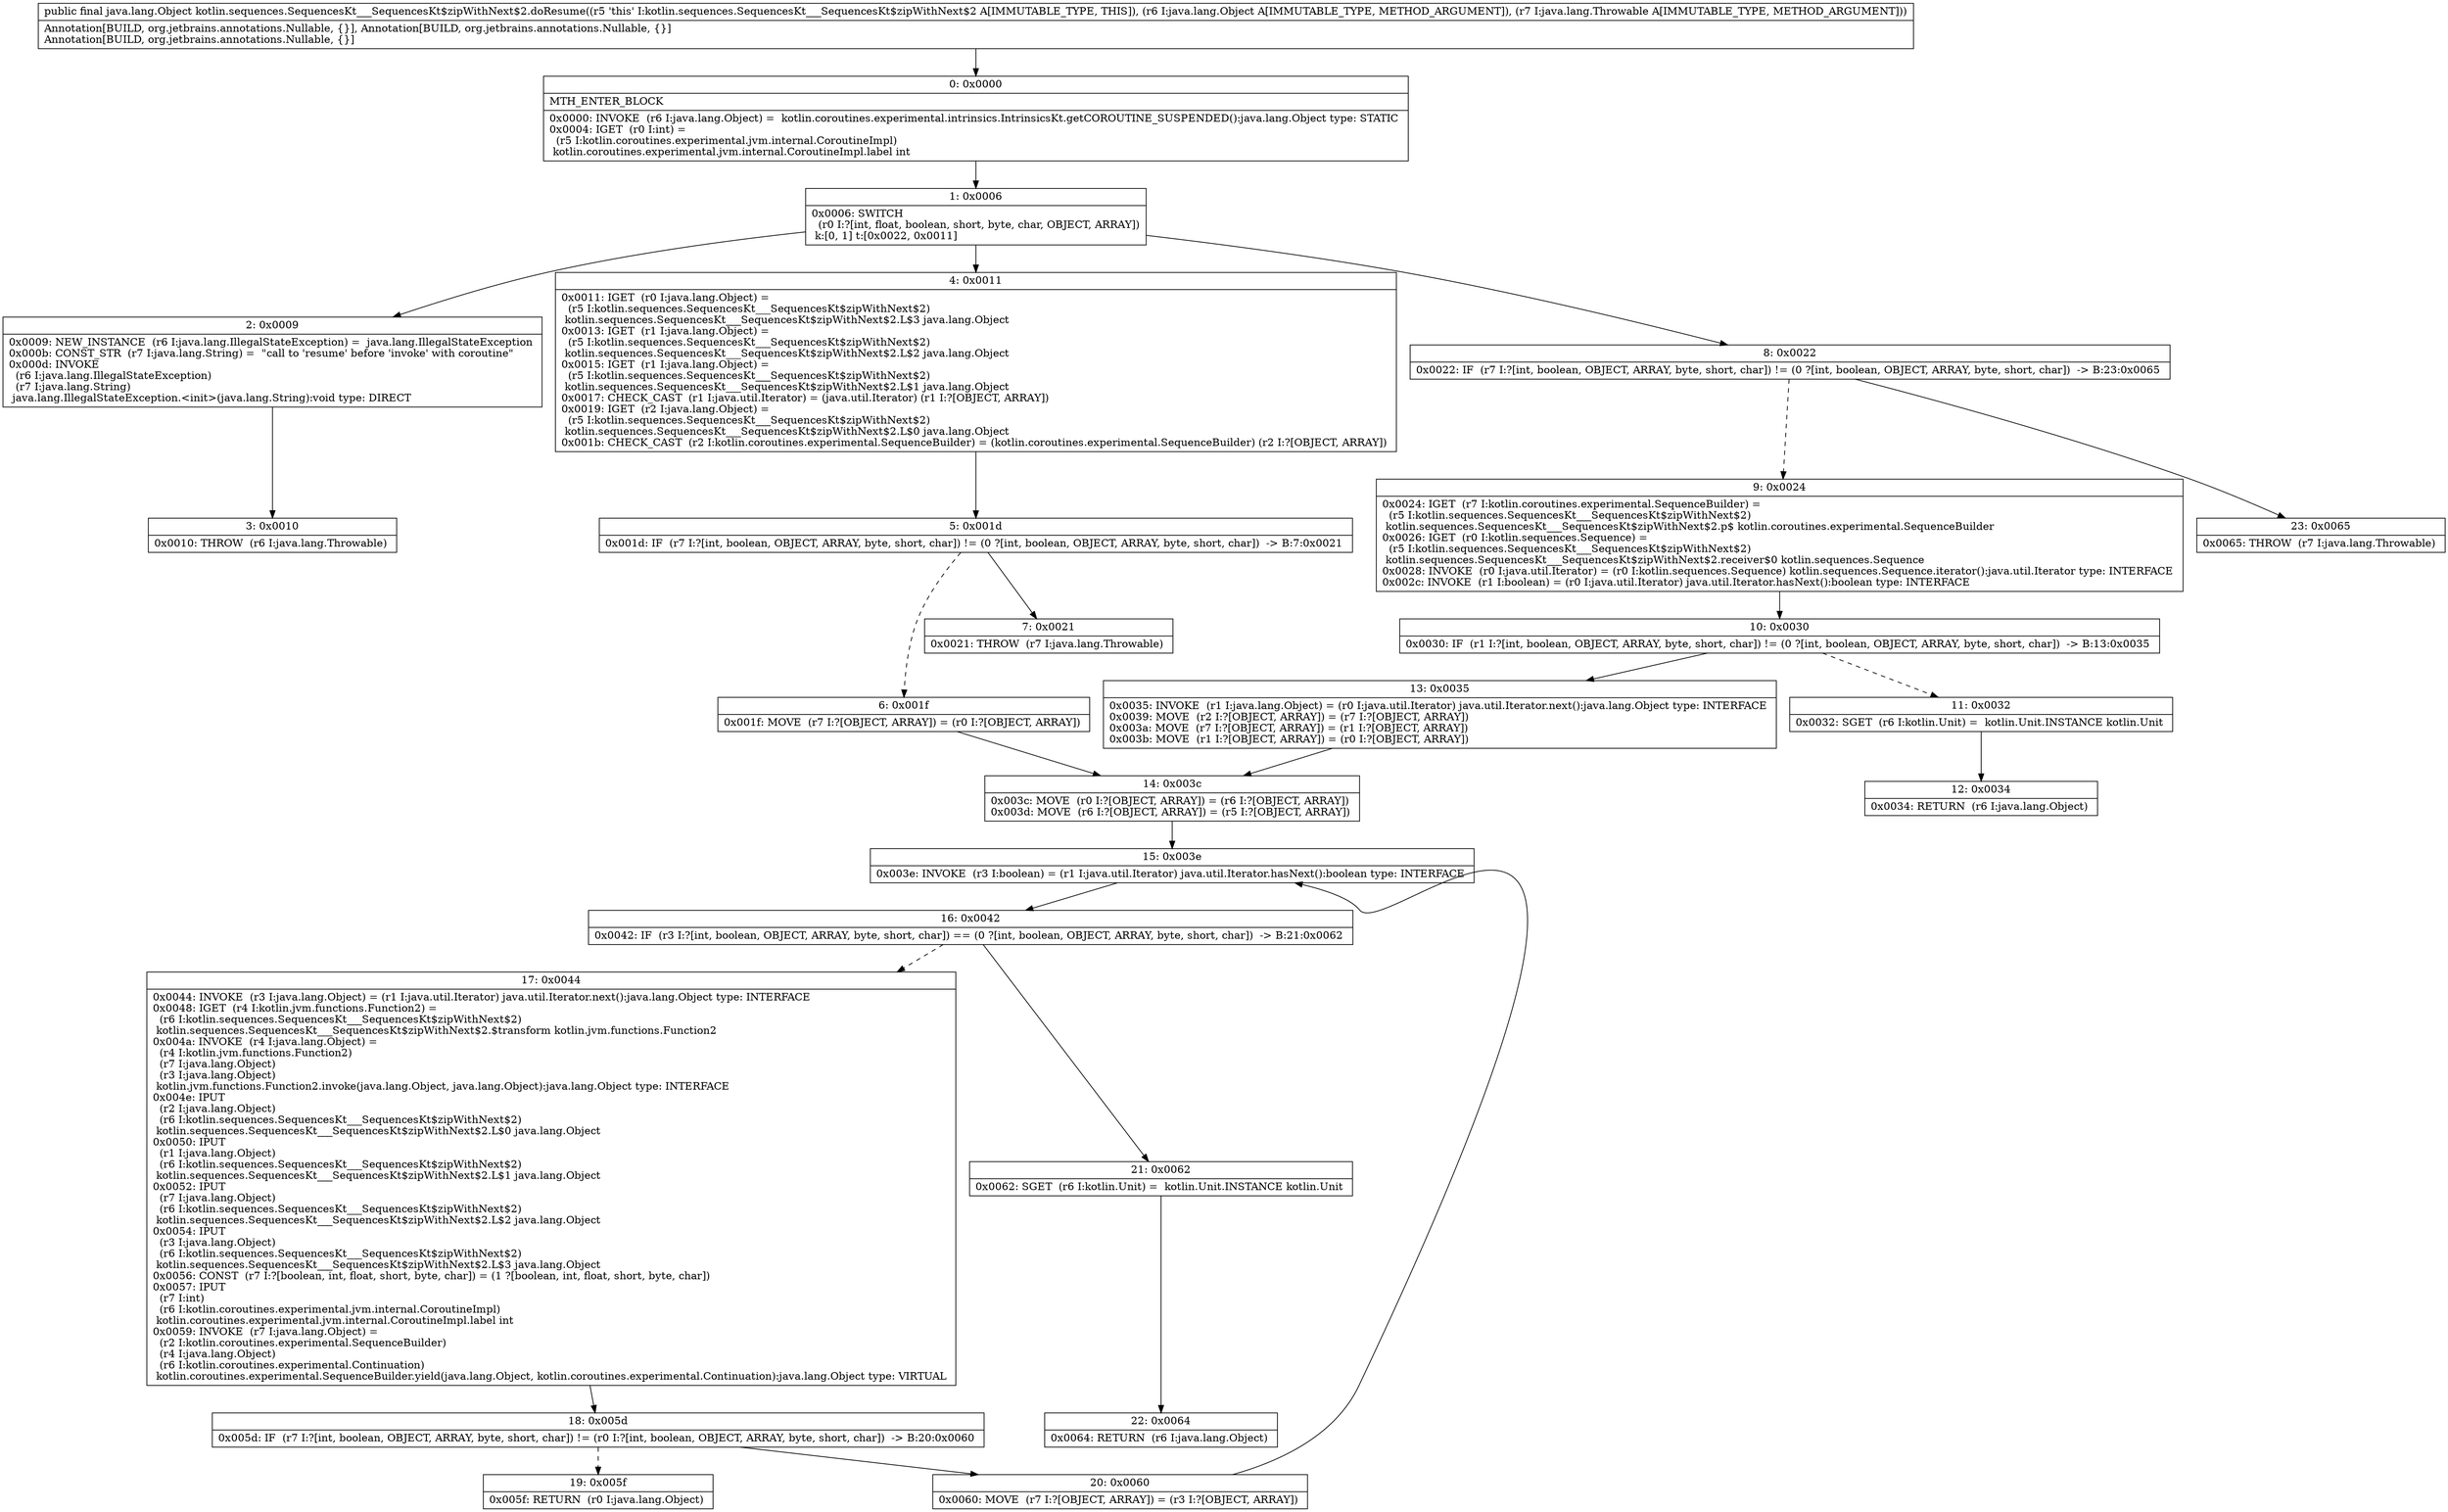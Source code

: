 digraph "CFG forkotlin.sequences.SequencesKt___SequencesKt$zipWithNext$2.doResume(Ljava\/lang\/Object;Ljava\/lang\/Throwable;)Ljava\/lang\/Object;" {
Node_0 [shape=record,label="{0\:\ 0x0000|MTH_ENTER_BLOCK\l|0x0000: INVOKE  (r6 I:java.lang.Object) =  kotlin.coroutines.experimental.intrinsics.IntrinsicsKt.getCOROUTINE_SUSPENDED():java.lang.Object type: STATIC \l0x0004: IGET  (r0 I:int) = \l  (r5 I:kotlin.coroutines.experimental.jvm.internal.CoroutineImpl)\l kotlin.coroutines.experimental.jvm.internal.CoroutineImpl.label int \l}"];
Node_1 [shape=record,label="{1\:\ 0x0006|0x0006: SWITCH  \l  (r0 I:?[int, float, boolean, short, byte, char, OBJECT, ARRAY])\l k:[0, 1] t:[0x0022, 0x0011] \l}"];
Node_2 [shape=record,label="{2\:\ 0x0009|0x0009: NEW_INSTANCE  (r6 I:java.lang.IllegalStateException) =  java.lang.IllegalStateException \l0x000b: CONST_STR  (r7 I:java.lang.String) =  \"call to 'resume' before 'invoke' with coroutine\" \l0x000d: INVOKE  \l  (r6 I:java.lang.IllegalStateException)\l  (r7 I:java.lang.String)\l java.lang.IllegalStateException.\<init\>(java.lang.String):void type: DIRECT \l}"];
Node_3 [shape=record,label="{3\:\ 0x0010|0x0010: THROW  (r6 I:java.lang.Throwable) \l}"];
Node_4 [shape=record,label="{4\:\ 0x0011|0x0011: IGET  (r0 I:java.lang.Object) = \l  (r5 I:kotlin.sequences.SequencesKt___SequencesKt$zipWithNext$2)\l kotlin.sequences.SequencesKt___SequencesKt$zipWithNext$2.L$3 java.lang.Object \l0x0013: IGET  (r1 I:java.lang.Object) = \l  (r5 I:kotlin.sequences.SequencesKt___SequencesKt$zipWithNext$2)\l kotlin.sequences.SequencesKt___SequencesKt$zipWithNext$2.L$2 java.lang.Object \l0x0015: IGET  (r1 I:java.lang.Object) = \l  (r5 I:kotlin.sequences.SequencesKt___SequencesKt$zipWithNext$2)\l kotlin.sequences.SequencesKt___SequencesKt$zipWithNext$2.L$1 java.lang.Object \l0x0017: CHECK_CAST  (r1 I:java.util.Iterator) = (java.util.Iterator) (r1 I:?[OBJECT, ARRAY]) \l0x0019: IGET  (r2 I:java.lang.Object) = \l  (r5 I:kotlin.sequences.SequencesKt___SequencesKt$zipWithNext$2)\l kotlin.sequences.SequencesKt___SequencesKt$zipWithNext$2.L$0 java.lang.Object \l0x001b: CHECK_CAST  (r2 I:kotlin.coroutines.experimental.SequenceBuilder) = (kotlin.coroutines.experimental.SequenceBuilder) (r2 I:?[OBJECT, ARRAY]) \l}"];
Node_5 [shape=record,label="{5\:\ 0x001d|0x001d: IF  (r7 I:?[int, boolean, OBJECT, ARRAY, byte, short, char]) != (0 ?[int, boolean, OBJECT, ARRAY, byte, short, char])  \-\> B:7:0x0021 \l}"];
Node_6 [shape=record,label="{6\:\ 0x001f|0x001f: MOVE  (r7 I:?[OBJECT, ARRAY]) = (r0 I:?[OBJECT, ARRAY]) \l}"];
Node_7 [shape=record,label="{7\:\ 0x0021|0x0021: THROW  (r7 I:java.lang.Throwable) \l}"];
Node_8 [shape=record,label="{8\:\ 0x0022|0x0022: IF  (r7 I:?[int, boolean, OBJECT, ARRAY, byte, short, char]) != (0 ?[int, boolean, OBJECT, ARRAY, byte, short, char])  \-\> B:23:0x0065 \l}"];
Node_9 [shape=record,label="{9\:\ 0x0024|0x0024: IGET  (r7 I:kotlin.coroutines.experimental.SequenceBuilder) = \l  (r5 I:kotlin.sequences.SequencesKt___SequencesKt$zipWithNext$2)\l kotlin.sequences.SequencesKt___SequencesKt$zipWithNext$2.p$ kotlin.coroutines.experimental.SequenceBuilder \l0x0026: IGET  (r0 I:kotlin.sequences.Sequence) = \l  (r5 I:kotlin.sequences.SequencesKt___SequencesKt$zipWithNext$2)\l kotlin.sequences.SequencesKt___SequencesKt$zipWithNext$2.receiver$0 kotlin.sequences.Sequence \l0x0028: INVOKE  (r0 I:java.util.Iterator) = (r0 I:kotlin.sequences.Sequence) kotlin.sequences.Sequence.iterator():java.util.Iterator type: INTERFACE \l0x002c: INVOKE  (r1 I:boolean) = (r0 I:java.util.Iterator) java.util.Iterator.hasNext():boolean type: INTERFACE \l}"];
Node_10 [shape=record,label="{10\:\ 0x0030|0x0030: IF  (r1 I:?[int, boolean, OBJECT, ARRAY, byte, short, char]) != (0 ?[int, boolean, OBJECT, ARRAY, byte, short, char])  \-\> B:13:0x0035 \l}"];
Node_11 [shape=record,label="{11\:\ 0x0032|0x0032: SGET  (r6 I:kotlin.Unit) =  kotlin.Unit.INSTANCE kotlin.Unit \l}"];
Node_12 [shape=record,label="{12\:\ 0x0034|0x0034: RETURN  (r6 I:java.lang.Object) \l}"];
Node_13 [shape=record,label="{13\:\ 0x0035|0x0035: INVOKE  (r1 I:java.lang.Object) = (r0 I:java.util.Iterator) java.util.Iterator.next():java.lang.Object type: INTERFACE \l0x0039: MOVE  (r2 I:?[OBJECT, ARRAY]) = (r7 I:?[OBJECT, ARRAY]) \l0x003a: MOVE  (r7 I:?[OBJECT, ARRAY]) = (r1 I:?[OBJECT, ARRAY]) \l0x003b: MOVE  (r1 I:?[OBJECT, ARRAY]) = (r0 I:?[OBJECT, ARRAY]) \l}"];
Node_14 [shape=record,label="{14\:\ 0x003c|0x003c: MOVE  (r0 I:?[OBJECT, ARRAY]) = (r6 I:?[OBJECT, ARRAY]) \l0x003d: MOVE  (r6 I:?[OBJECT, ARRAY]) = (r5 I:?[OBJECT, ARRAY]) \l}"];
Node_15 [shape=record,label="{15\:\ 0x003e|0x003e: INVOKE  (r3 I:boolean) = (r1 I:java.util.Iterator) java.util.Iterator.hasNext():boolean type: INTERFACE \l}"];
Node_16 [shape=record,label="{16\:\ 0x0042|0x0042: IF  (r3 I:?[int, boolean, OBJECT, ARRAY, byte, short, char]) == (0 ?[int, boolean, OBJECT, ARRAY, byte, short, char])  \-\> B:21:0x0062 \l}"];
Node_17 [shape=record,label="{17\:\ 0x0044|0x0044: INVOKE  (r3 I:java.lang.Object) = (r1 I:java.util.Iterator) java.util.Iterator.next():java.lang.Object type: INTERFACE \l0x0048: IGET  (r4 I:kotlin.jvm.functions.Function2) = \l  (r6 I:kotlin.sequences.SequencesKt___SequencesKt$zipWithNext$2)\l kotlin.sequences.SequencesKt___SequencesKt$zipWithNext$2.$transform kotlin.jvm.functions.Function2 \l0x004a: INVOKE  (r4 I:java.lang.Object) = \l  (r4 I:kotlin.jvm.functions.Function2)\l  (r7 I:java.lang.Object)\l  (r3 I:java.lang.Object)\l kotlin.jvm.functions.Function2.invoke(java.lang.Object, java.lang.Object):java.lang.Object type: INTERFACE \l0x004e: IPUT  \l  (r2 I:java.lang.Object)\l  (r6 I:kotlin.sequences.SequencesKt___SequencesKt$zipWithNext$2)\l kotlin.sequences.SequencesKt___SequencesKt$zipWithNext$2.L$0 java.lang.Object \l0x0050: IPUT  \l  (r1 I:java.lang.Object)\l  (r6 I:kotlin.sequences.SequencesKt___SequencesKt$zipWithNext$2)\l kotlin.sequences.SequencesKt___SequencesKt$zipWithNext$2.L$1 java.lang.Object \l0x0052: IPUT  \l  (r7 I:java.lang.Object)\l  (r6 I:kotlin.sequences.SequencesKt___SequencesKt$zipWithNext$2)\l kotlin.sequences.SequencesKt___SequencesKt$zipWithNext$2.L$2 java.lang.Object \l0x0054: IPUT  \l  (r3 I:java.lang.Object)\l  (r6 I:kotlin.sequences.SequencesKt___SequencesKt$zipWithNext$2)\l kotlin.sequences.SequencesKt___SequencesKt$zipWithNext$2.L$3 java.lang.Object \l0x0056: CONST  (r7 I:?[boolean, int, float, short, byte, char]) = (1 ?[boolean, int, float, short, byte, char]) \l0x0057: IPUT  \l  (r7 I:int)\l  (r6 I:kotlin.coroutines.experimental.jvm.internal.CoroutineImpl)\l kotlin.coroutines.experimental.jvm.internal.CoroutineImpl.label int \l0x0059: INVOKE  (r7 I:java.lang.Object) = \l  (r2 I:kotlin.coroutines.experimental.SequenceBuilder)\l  (r4 I:java.lang.Object)\l  (r6 I:kotlin.coroutines.experimental.Continuation)\l kotlin.coroutines.experimental.SequenceBuilder.yield(java.lang.Object, kotlin.coroutines.experimental.Continuation):java.lang.Object type: VIRTUAL \l}"];
Node_18 [shape=record,label="{18\:\ 0x005d|0x005d: IF  (r7 I:?[int, boolean, OBJECT, ARRAY, byte, short, char]) != (r0 I:?[int, boolean, OBJECT, ARRAY, byte, short, char])  \-\> B:20:0x0060 \l}"];
Node_19 [shape=record,label="{19\:\ 0x005f|0x005f: RETURN  (r0 I:java.lang.Object) \l}"];
Node_20 [shape=record,label="{20\:\ 0x0060|0x0060: MOVE  (r7 I:?[OBJECT, ARRAY]) = (r3 I:?[OBJECT, ARRAY]) \l}"];
Node_21 [shape=record,label="{21\:\ 0x0062|0x0062: SGET  (r6 I:kotlin.Unit) =  kotlin.Unit.INSTANCE kotlin.Unit \l}"];
Node_22 [shape=record,label="{22\:\ 0x0064|0x0064: RETURN  (r6 I:java.lang.Object) \l}"];
Node_23 [shape=record,label="{23\:\ 0x0065|0x0065: THROW  (r7 I:java.lang.Throwable) \l}"];
MethodNode[shape=record,label="{public final java.lang.Object kotlin.sequences.SequencesKt___SequencesKt$zipWithNext$2.doResume((r5 'this' I:kotlin.sequences.SequencesKt___SequencesKt$zipWithNext$2 A[IMMUTABLE_TYPE, THIS]), (r6 I:java.lang.Object A[IMMUTABLE_TYPE, METHOD_ARGUMENT]), (r7 I:java.lang.Throwable A[IMMUTABLE_TYPE, METHOD_ARGUMENT]))  | Annotation[BUILD, org.jetbrains.annotations.Nullable, \{\}], Annotation[BUILD, org.jetbrains.annotations.Nullable, \{\}]\lAnnotation[BUILD, org.jetbrains.annotations.Nullable, \{\}]\l}"];
MethodNode -> Node_0;
Node_0 -> Node_1;
Node_1 -> Node_2;
Node_1 -> Node_4;
Node_1 -> Node_8;
Node_2 -> Node_3;
Node_4 -> Node_5;
Node_5 -> Node_6[style=dashed];
Node_5 -> Node_7;
Node_6 -> Node_14;
Node_8 -> Node_9[style=dashed];
Node_8 -> Node_23;
Node_9 -> Node_10;
Node_10 -> Node_11[style=dashed];
Node_10 -> Node_13;
Node_11 -> Node_12;
Node_13 -> Node_14;
Node_14 -> Node_15;
Node_15 -> Node_16;
Node_16 -> Node_17[style=dashed];
Node_16 -> Node_21;
Node_17 -> Node_18;
Node_18 -> Node_19[style=dashed];
Node_18 -> Node_20;
Node_20 -> Node_15;
Node_21 -> Node_22;
}

